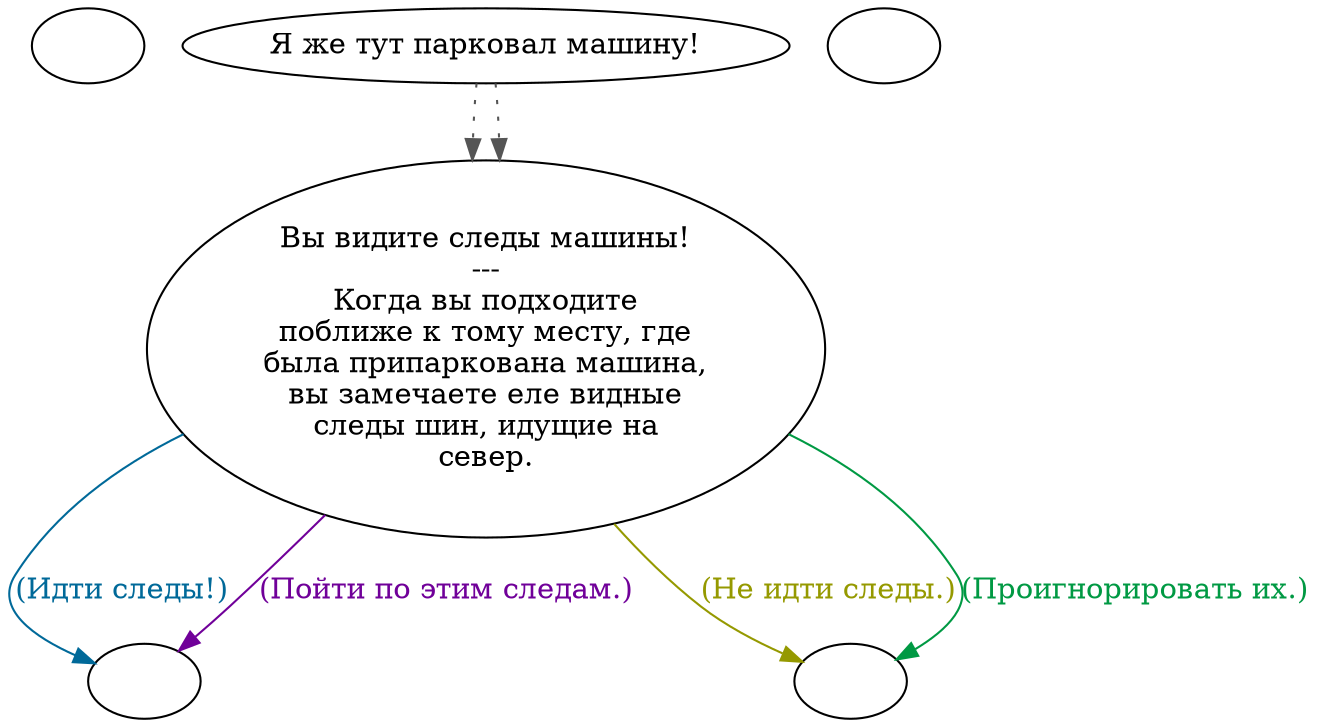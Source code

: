 digraph ntCar2 {
  "start" [style=filled       fillcolor="#FFFFFF"       color="#000000"]
  "start" [label=""]
  "spatial_p_proc" [style=filled       fillcolor="#FFFFFF"       color="#000000"]
  "spatial_p_proc" -> "Node004" [style=dotted color="#555555"]
  "spatial_p_proc" -> "Node004" [style=dotted color="#555555"]
  "spatial_p_proc" [label="Я же тут парковал машину!"]
  "map_update_p_proc" [style=filled       fillcolor="#FFFFFF"       color="#000000"]
  "map_update_p_proc" [label=""]
  "Node004" [style=filled       fillcolor="#FFFFFF"       color="#000000"]
  "Node004" [label="Вы видите следы машины!\n---\nКогда вы подходите\nпоближе к тому месту, где\nбыла припаркована машина,\nвы замечаете еле видные\nследы шин, идущие на\nсевер."]
  "Node004" -> "Node990" [label="(Идти следы!)" color="#006999" fontcolor="#006999"]
  "Node004" -> "Node999" [label="(Не идти следы.)" color="#959900" fontcolor="#959900"]
  "Node004" -> "Node990" [label="(Пойти по этим следам.)" color="#700099" fontcolor="#700099"]
  "Node004" -> "Node999" [label="(Проигнорировать их.)" color="#009943" fontcolor="#009943"]
  "Node999" [style=filled       fillcolor="#FFFFFF"       color="#000000"]
  "Node999" [label=""]
  "Node990" [style=filled       fillcolor="#FFFFFF"       color="#000000"]
  "Node990" [label=""]
}
